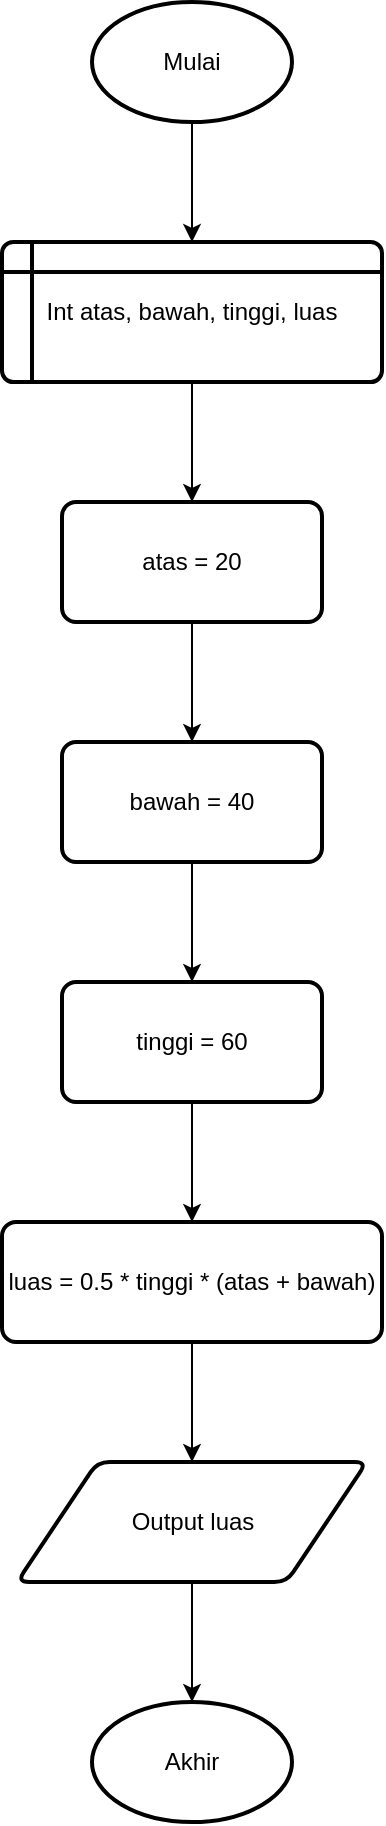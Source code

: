 <mxfile version="20.8.20" type="device"><diagram name="Page-1" id="eAUO669TZVn-IBx_YgRq"><mxGraphModel dx="2333" dy="1240" grid="1" gridSize="10" guides="1" tooltips="1" connect="1" arrows="1" fold="1" page="1" pageScale="1" pageWidth="850" pageHeight="1100" math="0" shadow="0"><root><mxCell id="0"/><mxCell id="1" parent="0"/><mxCell id="oUeShU-nTSp6RqdxshTu-4" style="edgeStyle=orthogonalEdgeStyle;rounded=0;orthogonalLoop=1;jettySize=auto;html=1;exitX=0.5;exitY=1;exitDx=0;exitDy=0;exitPerimeter=0;entryX=0.5;entryY=0;entryDx=0;entryDy=0;" edge="1" parent="1" source="oUeShU-nTSp6RqdxshTu-1" target="oUeShU-nTSp6RqdxshTu-2"><mxGeometry relative="1" as="geometry"/></mxCell><mxCell id="oUeShU-nTSp6RqdxshTu-1" value="Mulai" style="strokeWidth=2;html=1;shape=mxgraph.flowchart.start_1;whiteSpace=wrap;" vertex="1" parent="1"><mxGeometry x="405" y="20" width="100" height="60" as="geometry"/></mxCell><mxCell id="oUeShU-nTSp6RqdxshTu-12" value="" style="edgeStyle=orthogonalEdgeStyle;rounded=0;orthogonalLoop=1;jettySize=auto;html=1;" edge="1" parent="1" source="oUeShU-nTSp6RqdxshTu-2" target="oUeShU-nTSp6RqdxshTu-6"><mxGeometry relative="1" as="geometry"/></mxCell><mxCell id="oUeShU-nTSp6RqdxshTu-2" value="Int atas, bawah, tinggi, luas" style="shape=internalStorage;whiteSpace=wrap;html=1;dx=15;dy=15;rounded=1;arcSize=8;strokeWidth=2;" vertex="1" parent="1"><mxGeometry x="360" y="140" width="190" height="70" as="geometry"/></mxCell><mxCell id="oUeShU-nTSp6RqdxshTu-13" value="" style="edgeStyle=orthogonalEdgeStyle;rounded=0;orthogonalLoop=1;jettySize=auto;html=1;" edge="1" parent="1" source="oUeShU-nTSp6RqdxshTu-6" target="oUeShU-nTSp6RqdxshTu-7"><mxGeometry relative="1" as="geometry"/></mxCell><mxCell id="oUeShU-nTSp6RqdxshTu-6" value="atas = 20" style="rounded=1;whiteSpace=wrap;html=1;absoluteArcSize=1;arcSize=14;strokeWidth=2;" vertex="1" parent="1"><mxGeometry x="390" y="270" width="130" height="60" as="geometry"/></mxCell><mxCell id="oUeShU-nTSp6RqdxshTu-14" value="" style="edgeStyle=orthogonalEdgeStyle;rounded=0;orthogonalLoop=1;jettySize=auto;html=1;" edge="1" parent="1" source="oUeShU-nTSp6RqdxshTu-7" target="oUeShU-nTSp6RqdxshTu-8"><mxGeometry relative="1" as="geometry"/></mxCell><mxCell id="oUeShU-nTSp6RqdxshTu-7" value="bawah = 40" style="rounded=1;whiteSpace=wrap;html=1;absoluteArcSize=1;arcSize=14;strokeWidth=2;" vertex="1" parent="1"><mxGeometry x="390" y="390" width="130" height="60" as="geometry"/></mxCell><mxCell id="oUeShU-nTSp6RqdxshTu-15" value="" style="edgeStyle=orthogonalEdgeStyle;rounded=0;orthogonalLoop=1;jettySize=auto;html=1;" edge="1" parent="1" source="oUeShU-nTSp6RqdxshTu-8" target="oUeShU-nTSp6RqdxshTu-9"><mxGeometry relative="1" as="geometry"/></mxCell><mxCell id="oUeShU-nTSp6RqdxshTu-8" value="tinggi = 60" style="rounded=1;whiteSpace=wrap;html=1;absoluteArcSize=1;arcSize=14;strokeWidth=2;" vertex="1" parent="1"><mxGeometry x="390" y="510" width="130" height="60" as="geometry"/></mxCell><mxCell id="oUeShU-nTSp6RqdxshTu-16" value="" style="edgeStyle=orthogonalEdgeStyle;rounded=0;orthogonalLoop=1;jettySize=auto;html=1;" edge="1" parent="1" source="oUeShU-nTSp6RqdxshTu-9" target="oUeShU-nTSp6RqdxshTu-10"><mxGeometry relative="1" as="geometry"/></mxCell><mxCell id="oUeShU-nTSp6RqdxshTu-9" value="luas = 0.5 * tinggi * (atas + bawah)" style="rounded=1;whiteSpace=wrap;html=1;absoluteArcSize=1;arcSize=14;strokeWidth=2;" vertex="1" parent="1"><mxGeometry x="360" y="630" width="190" height="60" as="geometry"/></mxCell><mxCell id="oUeShU-nTSp6RqdxshTu-17" value="" style="edgeStyle=orthogonalEdgeStyle;rounded=0;orthogonalLoop=1;jettySize=auto;html=1;" edge="1" parent="1" source="oUeShU-nTSp6RqdxshTu-10" target="oUeShU-nTSp6RqdxshTu-11"><mxGeometry relative="1" as="geometry"/></mxCell><mxCell id="oUeShU-nTSp6RqdxshTu-10" value="Output luas" style="shape=parallelogram;html=1;strokeWidth=2;perimeter=parallelogramPerimeter;whiteSpace=wrap;rounded=1;arcSize=12;size=0.23;" vertex="1" parent="1"><mxGeometry x="367.5" y="750" width="175" height="60" as="geometry"/></mxCell><mxCell id="oUeShU-nTSp6RqdxshTu-11" value="Akhir" style="strokeWidth=2;html=1;shape=mxgraph.flowchart.start_1;whiteSpace=wrap;" vertex="1" parent="1"><mxGeometry x="405" y="870" width="100" height="60" as="geometry"/></mxCell></root></mxGraphModel></diagram></mxfile>